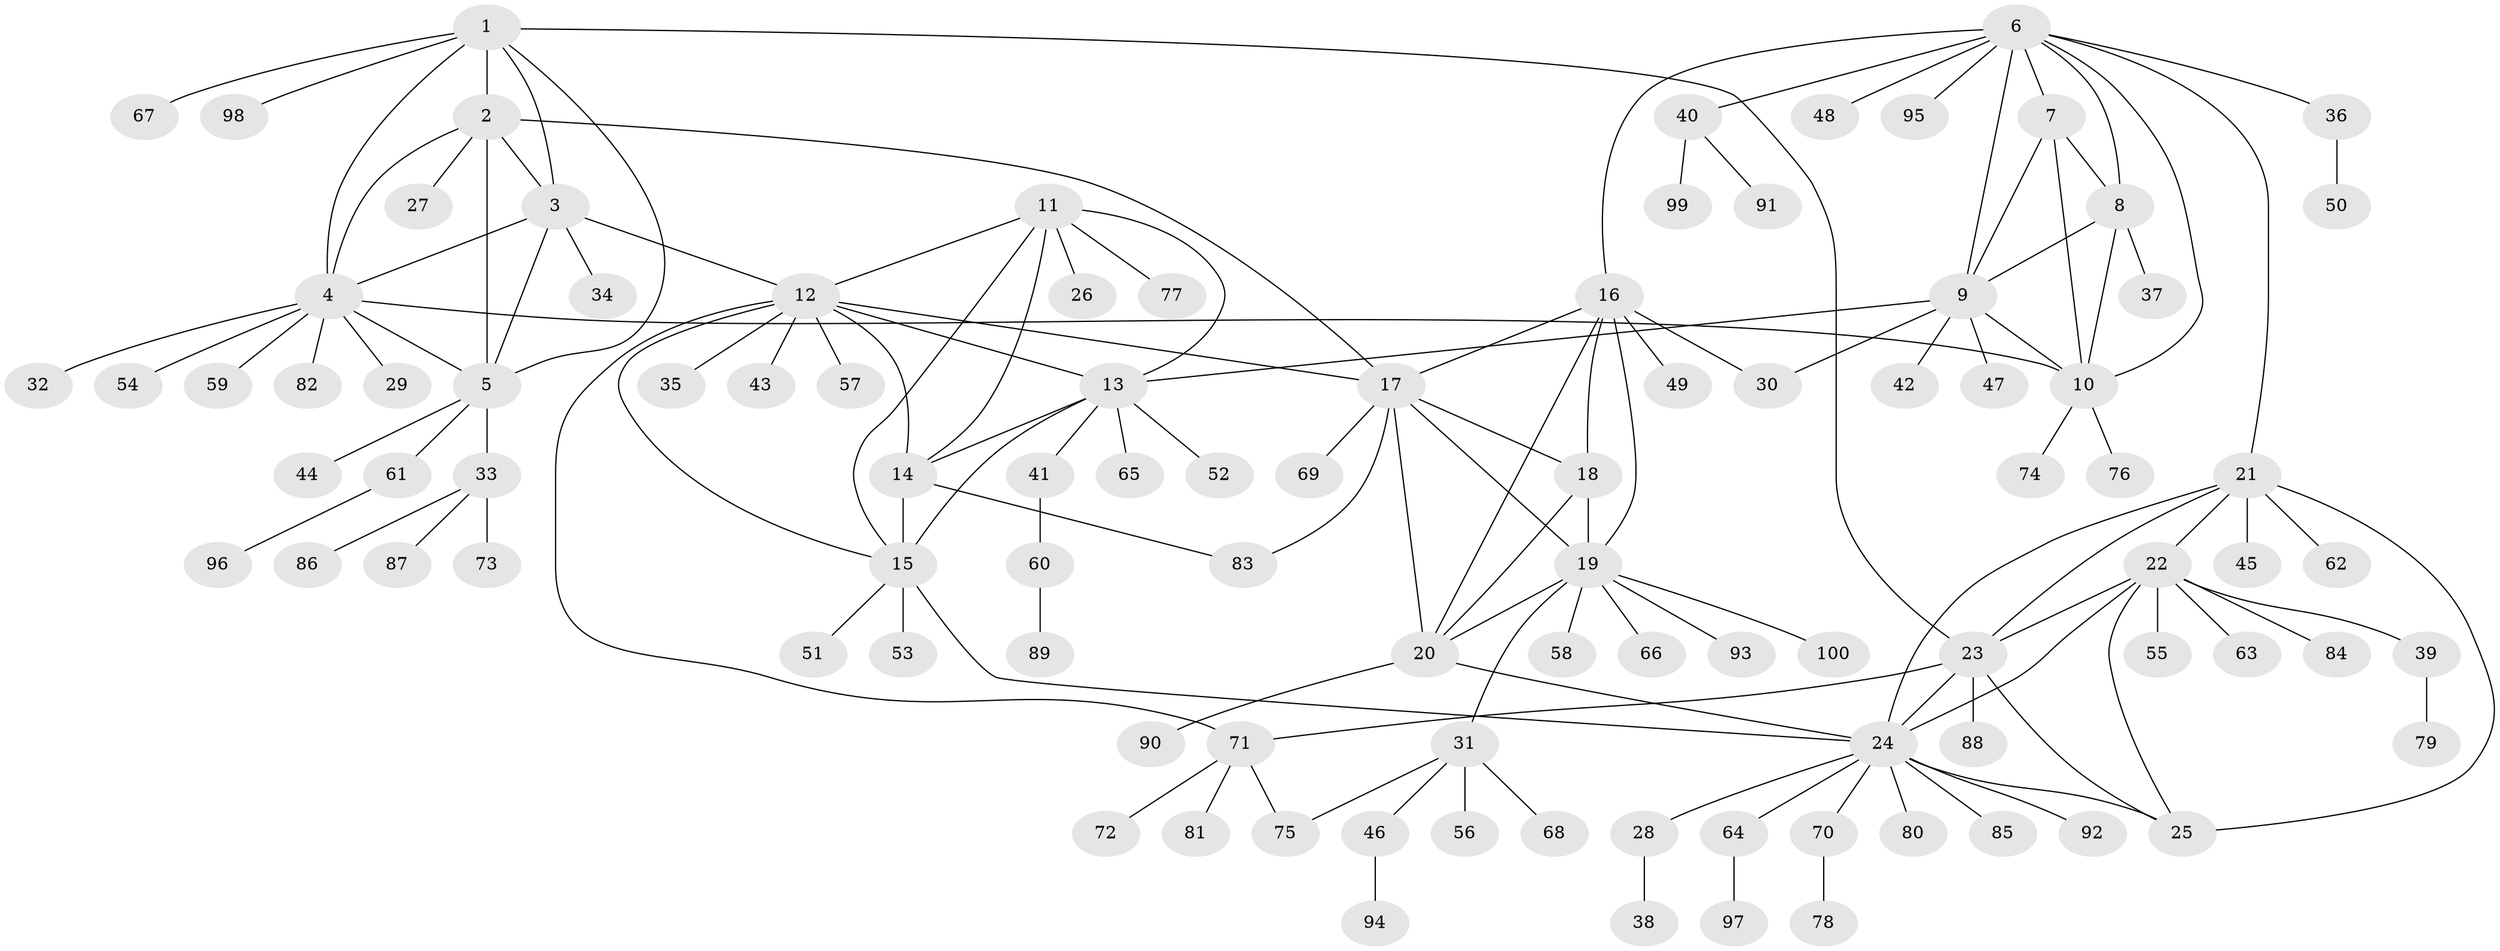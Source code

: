 // Generated by graph-tools (version 1.1) at 2025/55/03/09/25 04:55:38]
// undirected, 100 vertices, 139 edges
graph export_dot {
graph [start="1"]
  node [color=gray90,style=filled];
  1;
  2;
  3;
  4;
  5;
  6;
  7;
  8;
  9;
  10;
  11;
  12;
  13;
  14;
  15;
  16;
  17;
  18;
  19;
  20;
  21;
  22;
  23;
  24;
  25;
  26;
  27;
  28;
  29;
  30;
  31;
  32;
  33;
  34;
  35;
  36;
  37;
  38;
  39;
  40;
  41;
  42;
  43;
  44;
  45;
  46;
  47;
  48;
  49;
  50;
  51;
  52;
  53;
  54;
  55;
  56;
  57;
  58;
  59;
  60;
  61;
  62;
  63;
  64;
  65;
  66;
  67;
  68;
  69;
  70;
  71;
  72;
  73;
  74;
  75;
  76;
  77;
  78;
  79;
  80;
  81;
  82;
  83;
  84;
  85;
  86;
  87;
  88;
  89;
  90;
  91;
  92;
  93;
  94;
  95;
  96;
  97;
  98;
  99;
  100;
  1 -- 2;
  1 -- 3;
  1 -- 4;
  1 -- 5;
  1 -- 23;
  1 -- 67;
  1 -- 98;
  2 -- 3;
  2 -- 4;
  2 -- 5;
  2 -- 17;
  2 -- 27;
  3 -- 4;
  3 -- 5;
  3 -- 12;
  3 -- 34;
  4 -- 5;
  4 -- 10;
  4 -- 29;
  4 -- 32;
  4 -- 54;
  4 -- 59;
  4 -- 82;
  5 -- 33;
  5 -- 44;
  5 -- 61;
  6 -- 7;
  6 -- 8;
  6 -- 9;
  6 -- 10;
  6 -- 16;
  6 -- 21;
  6 -- 36;
  6 -- 40;
  6 -- 48;
  6 -- 95;
  7 -- 8;
  7 -- 9;
  7 -- 10;
  8 -- 9;
  8 -- 10;
  8 -- 37;
  9 -- 10;
  9 -- 13;
  9 -- 30;
  9 -- 42;
  9 -- 47;
  10 -- 74;
  10 -- 76;
  11 -- 12;
  11 -- 13;
  11 -- 14;
  11 -- 15;
  11 -- 26;
  11 -- 77;
  12 -- 13;
  12 -- 14;
  12 -- 15;
  12 -- 17;
  12 -- 35;
  12 -- 43;
  12 -- 57;
  12 -- 71;
  13 -- 14;
  13 -- 15;
  13 -- 41;
  13 -- 52;
  13 -- 65;
  14 -- 15;
  14 -- 83;
  15 -- 24;
  15 -- 51;
  15 -- 53;
  16 -- 17;
  16 -- 18;
  16 -- 19;
  16 -- 20;
  16 -- 30;
  16 -- 49;
  17 -- 18;
  17 -- 19;
  17 -- 20;
  17 -- 69;
  17 -- 83;
  18 -- 19;
  18 -- 20;
  19 -- 20;
  19 -- 31;
  19 -- 58;
  19 -- 66;
  19 -- 93;
  19 -- 100;
  20 -- 24;
  20 -- 90;
  21 -- 22;
  21 -- 23;
  21 -- 24;
  21 -- 25;
  21 -- 45;
  21 -- 62;
  22 -- 23;
  22 -- 24;
  22 -- 25;
  22 -- 39;
  22 -- 55;
  22 -- 63;
  22 -- 84;
  23 -- 24;
  23 -- 25;
  23 -- 71;
  23 -- 88;
  24 -- 25;
  24 -- 28;
  24 -- 64;
  24 -- 70;
  24 -- 80;
  24 -- 85;
  24 -- 92;
  28 -- 38;
  31 -- 46;
  31 -- 56;
  31 -- 68;
  31 -- 75;
  33 -- 73;
  33 -- 86;
  33 -- 87;
  36 -- 50;
  39 -- 79;
  40 -- 91;
  40 -- 99;
  41 -- 60;
  46 -- 94;
  60 -- 89;
  61 -- 96;
  64 -- 97;
  70 -- 78;
  71 -- 72;
  71 -- 75;
  71 -- 81;
}
